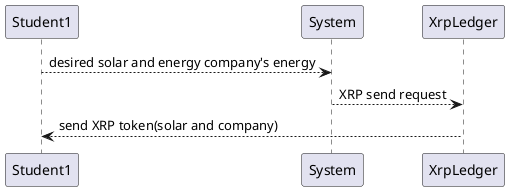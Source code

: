 @startuml sequence
participant Student1          as st1
participant System            as sys
participant XrpLedger         as xl

st1 --> sys : desired solar and energy company's energy
sys --> xl : XRP send request
xl --> st1 : send XRP token(solar and company)

@enduml
